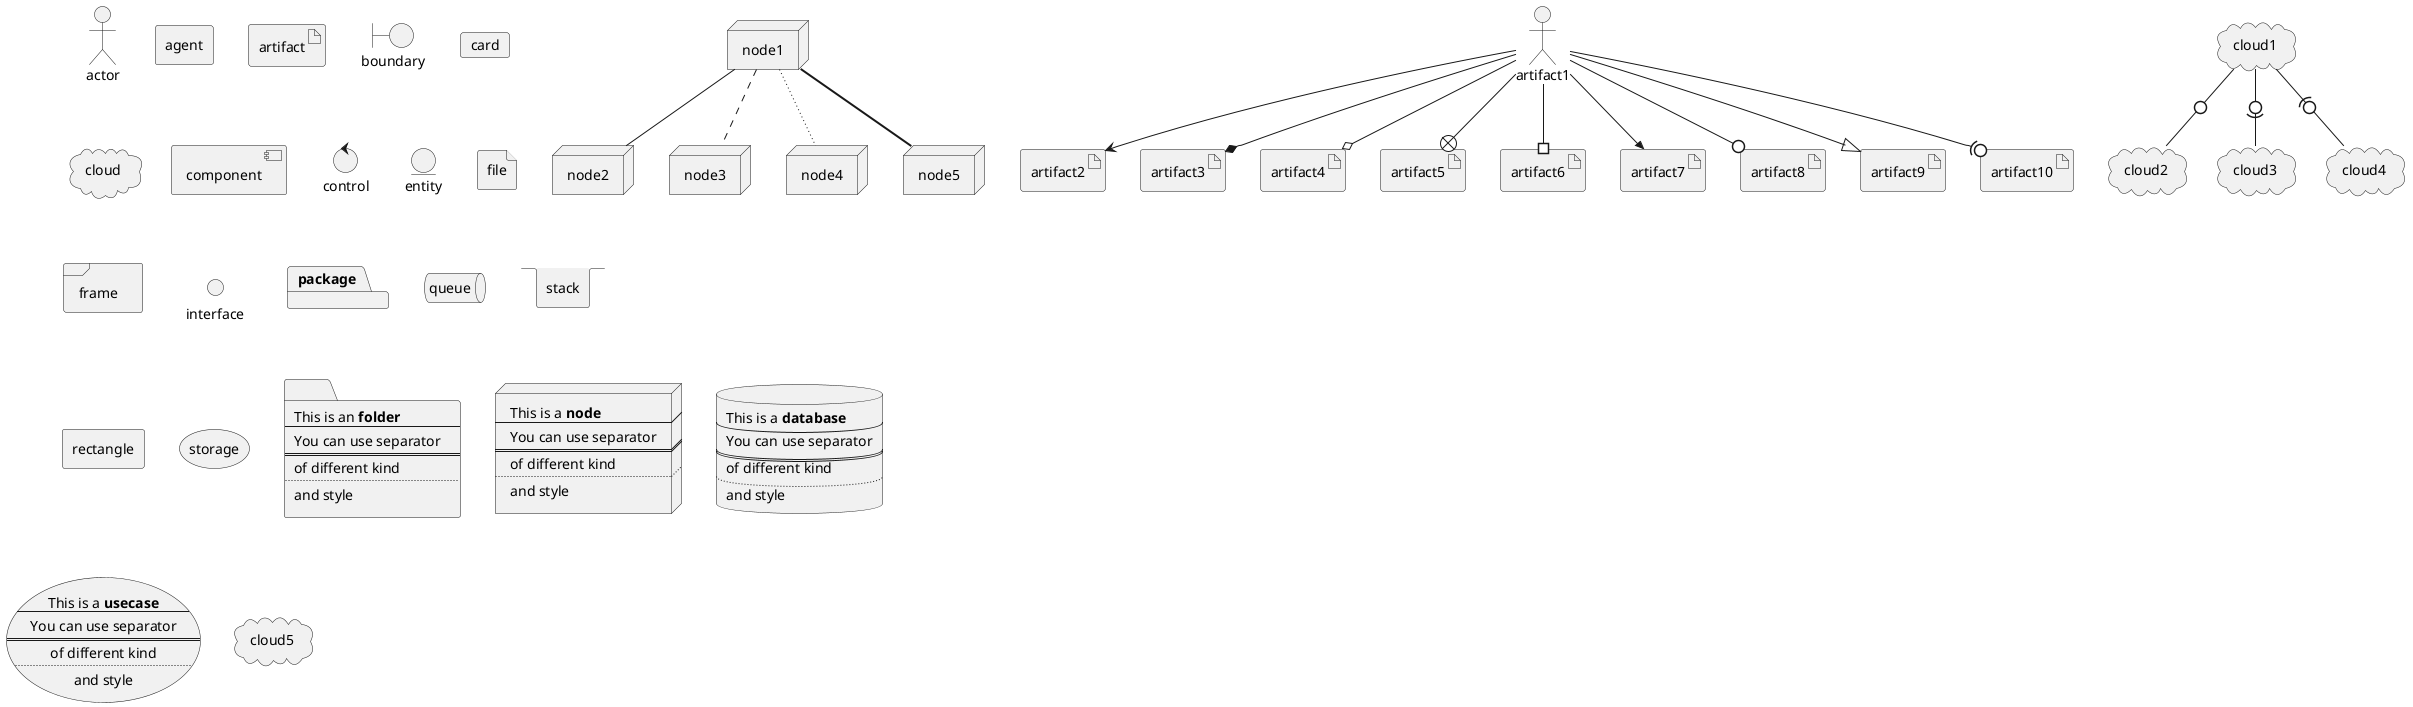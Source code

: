 @startuml
actor actor
agent agent
artifact artifact
boundary boundary
card card
cloud cloud
component component
control control
'database database
entity entity
file file
'folder folder
frame frame
interface  interface
'node node
package package
queue queue
stack stack
rectangle rectangle
storage storage
'usecase usecase

folder folder [
This is an <b>folder
----
You can use separator
====
of different kind
....
and style
]

node node [
This is a <b>node
----
You can use separator
====
of different kind
....
and style
]

database database [
This is a <b>database
----
You can use separator
====
of different kind
....
and style
]

usecase usecase [
This is a <b>usecase
----
You can use separator
====
of different kind
....
and style
]

node node1
node node2
node node3
node node4
node node5
node1 -- node2
node1 .. node3
node1 ~~ node4
node1 == node5

artifact artifact2
artifact artifact3
artifact artifact4
artifact artifact5
artifact artifact6
artifact artifact7
artifact artifact8
artifact artifact9
artifact artifact10
artifact1 --> artifact2
artifact1 --* artifact3
artifact1 --o artifact4
artifact1 --+ artifact5
artifact1 --# artifact6
artifact1 -->> artifact7
artifact1 --0 artifact8
artifact1 --^ artifact9
artifact1 --(0 artifact10


cloud cloud1
cloud cloud2
cloud cloud3
cloud cloud4
cloud cloud5
cloud1 -0- cloud2
cloud1 -0)- cloud3
cloud1 -(0- cloud4

/'
artifact Foo1 {
  folder Foo2
}

folder Foo3 {
  artifact Foo4
}

frame Foo5 {
  database Foo6
}


'node Foo1 {
 'cloud Foo2 
'}

cloud Foo3 {
  frame Foo4
}

database Foo5  {
  storage Foo6
}

storage Foo7 {
  storage Foo8
}
'/
@enduml
